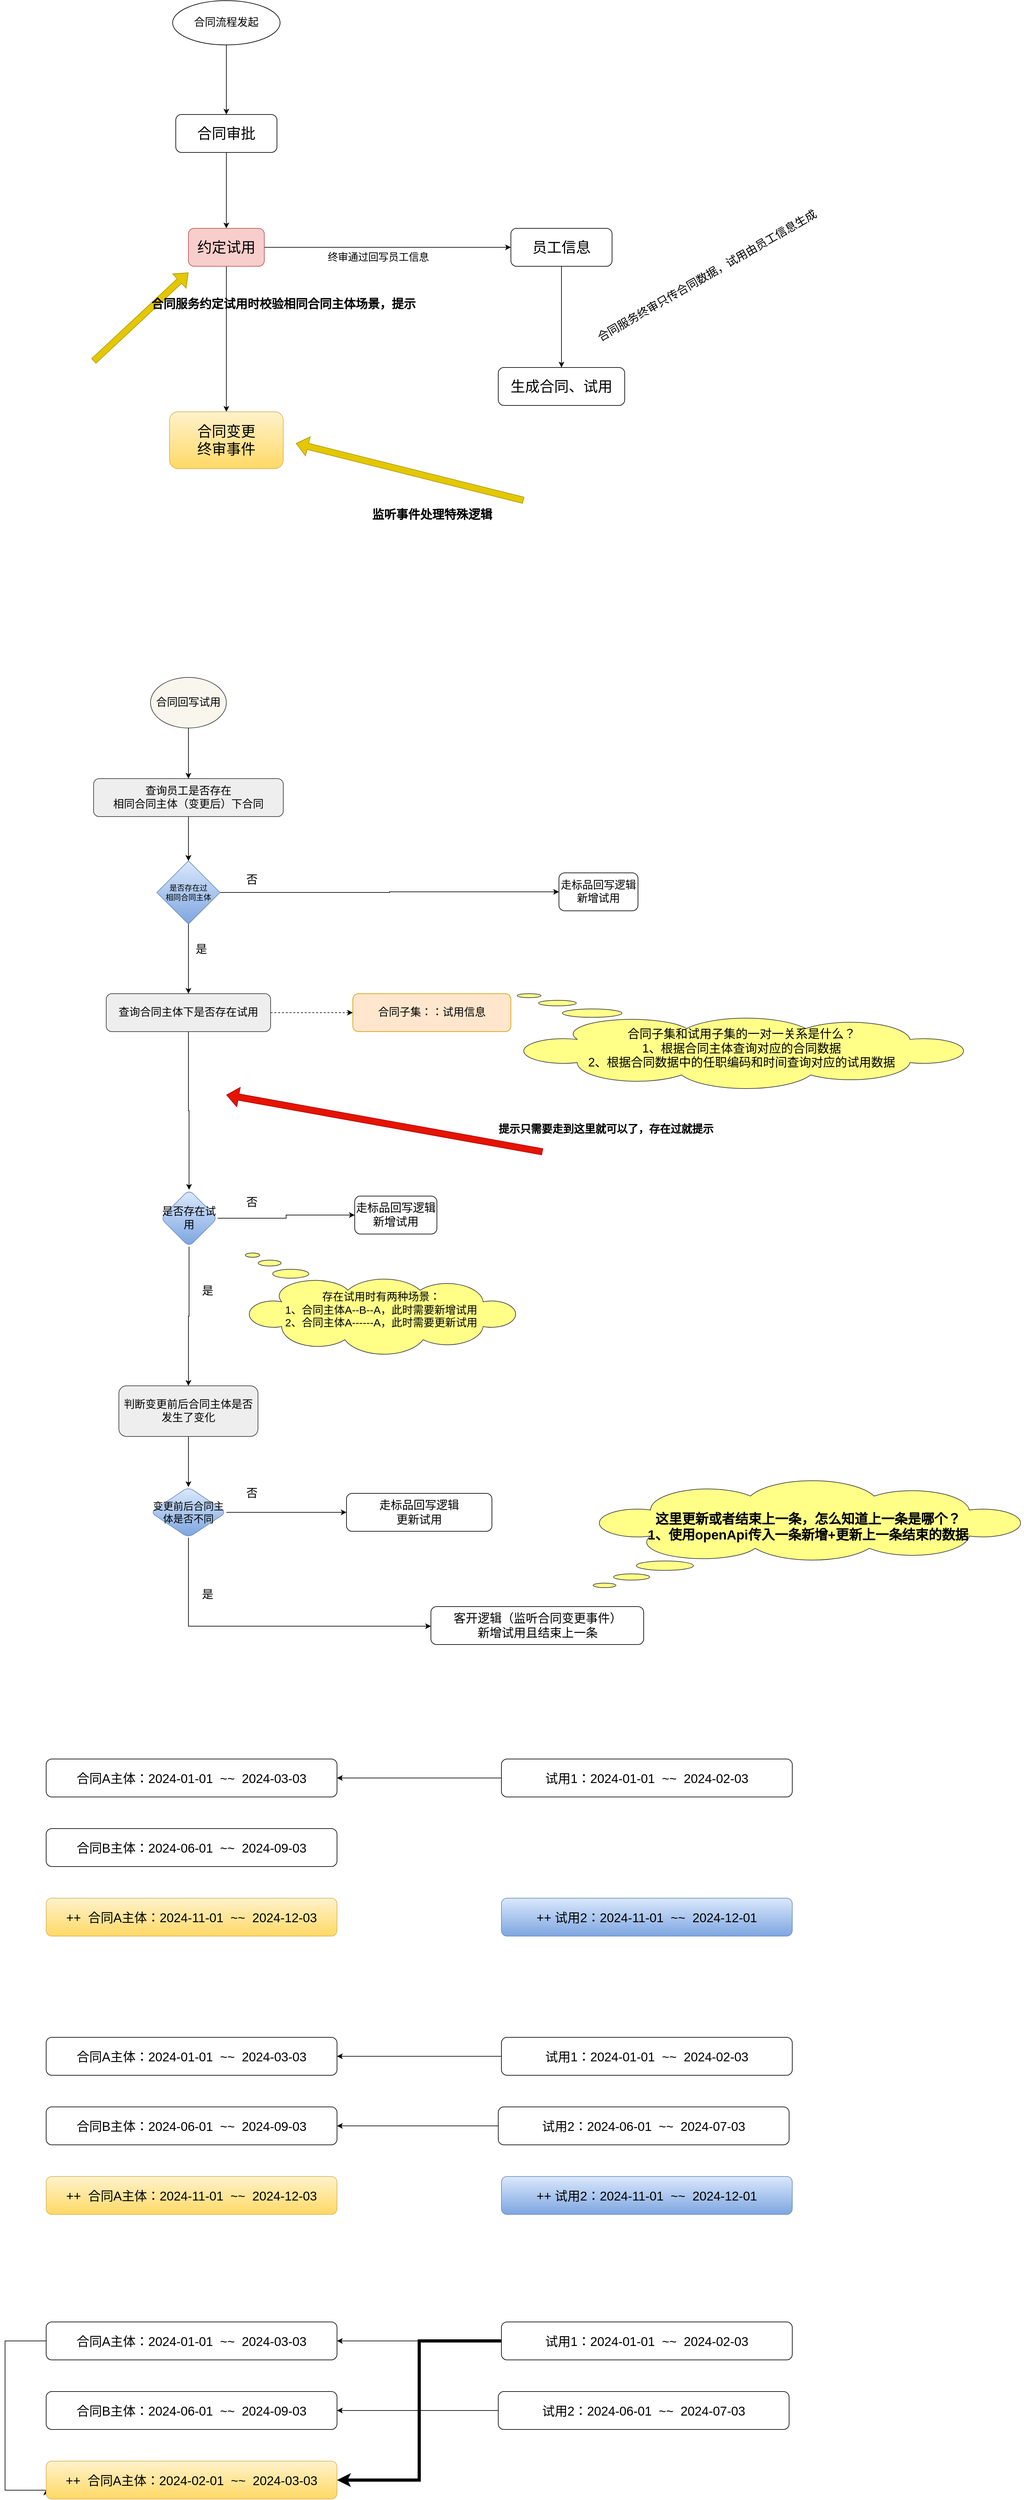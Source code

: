 <mxfile version="24.8.6">
  <diagram name="第 1 页" id="HcmKmf9M_egDgi08nJnF">
    <mxGraphModel dx="2876" dy="1070" grid="1" gridSize="10" guides="1" tooltips="1" connect="1" arrows="1" fold="1" page="1" pageScale="1" pageWidth="827" pageHeight="1169" math="0" shadow="0">
      <root>
        <mxCell id="0" />
        <mxCell id="1" parent="0" />
        <mxCell id="fa7i-DDVDkkYTf1QSpwB-3" style="edgeStyle=orthogonalEdgeStyle;rounded=0;orthogonalLoop=1;jettySize=auto;html=1;" edge="1" parent="1" source="fa7i-DDVDkkYTf1QSpwB-1" target="fa7i-DDVDkkYTf1QSpwB-2">
          <mxGeometry relative="1" as="geometry" />
        </mxCell>
        <mxCell id="fa7i-DDVDkkYTf1QSpwB-1" value="合同审批" style="rounded=1;whiteSpace=wrap;html=1;fontSize=23;" vertex="1" parent="1">
          <mxGeometry x="130" y="300" width="160" height="60" as="geometry" />
        </mxCell>
        <mxCell id="fa7i-DDVDkkYTf1QSpwB-10" style="edgeStyle=orthogonalEdgeStyle;rounded=0;orthogonalLoop=1;jettySize=auto;html=1;" edge="1" parent="1" source="fa7i-DDVDkkYTf1QSpwB-2" target="fa7i-DDVDkkYTf1QSpwB-8">
          <mxGeometry relative="1" as="geometry">
            <mxPoint x="670" y="510" as="targetPoint" />
          </mxGeometry>
        </mxCell>
        <mxCell id="fa7i-DDVDkkYTf1QSpwB-96" style="edgeStyle=orthogonalEdgeStyle;rounded=0;orthogonalLoop=1;jettySize=auto;html=1;" edge="1" parent="1" source="fa7i-DDVDkkYTf1QSpwB-2" target="fa7i-DDVDkkYTf1QSpwB-97">
          <mxGeometry relative="1" as="geometry">
            <mxPoint x="210" y="760.0" as="targetPoint" />
          </mxGeometry>
        </mxCell>
        <mxCell id="fa7i-DDVDkkYTf1QSpwB-2" value="约定试用" style="rounded=1;whiteSpace=wrap;html=1;fontSize=23;fillColor=#f8cecc;strokeColor=#b85450;" vertex="1" parent="1">
          <mxGeometry x="150" y="480" width="120" height="60" as="geometry" />
        </mxCell>
        <mxCell id="fa7i-DDVDkkYTf1QSpwB-14" value="" style="edgeStyle=orthogonalEdgeStyle;rounded=0;orthogonalLoop=1;jettySize=auto;html=1;" edge="1" parent="1" source="fa7i-DDVDkkYTf1QSpwB-8" target="fa7i-DDVDkkYTf1QSpwB-13">
          <mxGeometry relative="1" as="geometry" />
        </mxCell>
        <mxCell id="fa7i-DDVDkkYTf1QSpwB-8" value="员工信息" style="rounded=1;whiteSpace=wrap;html=1;fontSize=23;" vertex="1" parent="1">
          <mxGeometry x="660" y="480" width="160" height="60" as="geometry" />
        </mxCell>
        <mxCell id="fa7i-DDVDkkYTf1QSpwB-11" value="终审通过回写员工信息" style="text;html=1;align=center;verticalAlign=middle;resizable=0;points=[];autosize=1;strokeColor=none;fillColor=none;fontSize=16;" vertex="1" parent="1">
          <mxGeometry x="360" y="510" width="180" height="30" as="geometry" />
        </mxCell>
        <mxCell id="fa7i-DDVDkkYTf1QSpwB-13" value="生成合同、试用" style="rounded=1;whiteSpace=wrap;html=1;fontSize=23;" vertex="1" parent="1">
          <mxGeometry x="640" y="700" width="200" height="60" as="geometry" />
        </mxCell>
        <mxCell id="fa7i-DDVDkkYTf1QSpwB-16" style="edgeStyle=orthogonalEdgeStyle;rounded=0;orthogonalLoop=1;jettySize=auto;html=1;" edge="1" parent="1" source="fa7i-DDVDkkYTf1QSpwB-15" target="fa7i-DDVDkkYTf1QSpwB-1">
          <mxGeometry relative="1" as="geometry" />
        </mxCell>
        <mxCell id="fa7i-DDVDkkYTf1QSpwB-15" value="合同流程发起" style="ellipse;whiteSpace=wrap;html=1;fontSize=17;" vertex="1" parent="1">
          <mxGeometry x="125" y="120" width="170" height="70" as="geometry" />
        </mxCell>
        <mxCell id="fa7i-DDVDkkYTf1QSpwB-17" value="" style="shape=flexArrow;endArrow=classic;html=1;rounded=0;fillColor=#e3c800;strokeColor=#B09500;" edge="1" parent="1">
          <mxGeometry width="50" height="50" relative="1" as="geometry">
            <mxPoint y="690" as="sourcePoint" />
            <mxPoint x="150" y="550" as="targetPoint" />
          </mxGeometry>
        </mxCell>
        <mxCell id="fa7i-DDVDkkYTf1QSpwB-19" value="" style="shape=flexArrow;endArrow=classic;html=1;rounded=0;fillColor=#e3c800;strokeColor=#B09500;" edge="1" parent="1">
          <mxGeometry width="50" height="50" relative="1" as="geometry">
            <mxPoint x="680" y="910" as="sourcePoint" />
            <mxPoint x="320" y="820" as="targetPoint" />
          </mxGeometry>
        </mxCell>
        <mxCell id="fa7i-DDVDkkYTf1QSpwB-21" value="合同服务终审只传合同数据，试用由员工信息生成" style="text;html=1;align=center;verticalAlign=middle;resizable=0;points=[];autosize=1;strokeColor=none;fillColor=none;rotation=-30;fontSize=18;" vertex="1" parent="1">
          <mxGeometry x="760" y="535" width="420" height="40" as="geometry" />
        </mxCell>
        <mxCell id="fa7i-DDVDkkYTf1QSpwB-23" value="合同服务约定试用时校验相同合同主体场景，提示" style="text;html=1;align=center;verticalAlign=middle;resizable=0;points=[];autosize=1;strokeColor=none;fillColor=none;rotation=0;fontSize=19;fontStyle=1" vertex="1" parent="1">
          <mxGeometry x="80" y="580" width="440" height="40" as="geometry" />
        </mxCell>
        <mxCell id="fa7i-DDVDkkYTf1QSpwB-52" value="" style="edgeStyle=orthogonalEdgeStyle;rounded=0;orthogonalLoop=1;jettySize=auto;html=1;" edge="1" parent="1" source="fa7i-DDVDkkYTf1QSpwB-24" target="fa7i-DDVDkkYTf1QSpwB-51">
          <mxGeometry relative="1" as="geometry" />
        </mxCell>
        <mxCell id="fa7i-DDVDkkYTf1QSpwB-67" value="" style="edgeStyle=orthogonalEdgeStyle;rounded=0;orthogonalLoop=1;jettySize=auto;html=1;" edge="1" parent="1" source="fa7i-DDVDkkYTf1QSpwB-24" target="fa7i-DDVDkkYTf1QSpwB-66">
          <mxGeometry relative="1" as="geometry" />
        </mxCell>
        <mxCell id="fa7i-DDVDkkYTf1QSpwB-24" value="合同回写试用" style="ellipse;whiteSpace=wrap;html=1;fontSize=17;fillColor=#f9f7ed;strokeColor=#36393d;" vertex="1" parent="1">
          <mxGeometry x="90" y="1190" width="120" height="80" as="geometry" />
        </mxCell>
        <mxCell id="fa7i-DDVDkkYTf1QSpwB-36" value="" style="edgeStyle=orthogonalEdgeStyle;rounded=0;orthogonalLoop=1;jettySize=auto;html=1;" edge="1" parent="1" source="fa7i-DDVDkkYTf1QSpwB-31" target="fa7i-DDVDkkYTf1QSpwB-35">
          <mxGeometry relative="1" as="geometry" />
        </mxCell>
        <mxCell id="fa7i-DDVDkkYTf1QSpwB-69" style="edgeStyle=orthogonalEdgeStyle;rounded=0;orthogonalLoop=1;jettySize=auto;html=1;dashed=1;" edge="1" parent="1" source="fa7i-DDVDkkYTf1QSpwB-31" target="fa7i-DDVDkkYTf1QSpwB-42">
          <mxGeometry relative="1" as="geometry" />
        </mxCell>
        <mxCell id="fa7i-DDVDkkYTf1QSpwB-31" value="查询合同主体下是否存在试用" style="rounded=1;whiteSpace=wrap;html=1;fontSize=17;fillColor=#eeeeee;strokeColor=#36393d;" vertex="1" parent="1">
          <mxGeometry x="20" y="1690" width="260" height="60" as="geometry" />
        </mxCell>
        <mxCell id="fa7i-DDVDkkYTf1QSpwB-63" value="" style="edgeStyle=orthogonalEdgeStyle;rounded=0;orthogonalLoop=1;jettySize=auto;html=1;" edge="1" parent="1" source="fa7i-DDVDkkYTf1QSpwB-35" target="fa7i-DDVDkkYTf1QSpwB-62">
          <mxGeometry relative="1" as="geometry" />
        </mxCell>
        <mxCell id="fa7i-DDVDkkYTf1QSpwB-72" value="" style="edgeStyle=orthogonalEdgeStyle;rounded=0;orthogonalLoop=1;jettySize=auto;html=1;" edge="1" parent="1" source="fa7i-DDVDkkYTf1QSpwB-35" target="fa7i-DDVDkkYTf1QSpwB-71">
          <mxGeometry relative="1" as="geometry" />
        </mxCell>
        <mxCell id="fa7i-DDVDkkYTf1QSpwB-35" value="是否存在试用" style="rhombus;whiteSpace=wrap;html=1;fontSize=17;rounded=1;fillColor=#dae8fc;gradientColor=#7ea6e0;strokeColor=#6c8ebf;" vertex="1" parent="1">
          <mxGeometry x="106" y="2000" width="90" height="90" as="geometry" />
        </mxCell>
        <mxCell id="fa7i-DDVDkkYTf1QSpwB-42" value="合同子集：：试用信息" style="rounded=1;whiteSpace=wrap;html=1;fontSize=17;fillColor=#ffe6cc;strokeColor=#d79b00;" vertex="1" parent="1">
          <mxGeometry x="410" y="1690" width="250" height="60" as="geometry" />
        </mxCell>
        <mxCell id="fa7i-DDVDkkYTf1QSpwB-53" style="edgeStyle=orthogonalEdgeStyle;rounded=0;orthogonalLoop=1;jettySize=auto;html=1;" edge="1" parent="1" source="fa7i-DDVDkkYTf1QSpwB-51" target="fa7i-DDVDkkYTf1QSpwB-31">
          <mxGeometry relative="1" as="geometry">
            <mxPoint x="150" y="1610" as="sourcePoint" />
          </mxGeometry>
        </mxCell>
        <mxCell id="fa7i-DDVDkkYTf1QSpwB-57" value="" style="edgeStyle=orthogonalEdgeStyle;rounded=0;orthogonalLoop=1;jettySize=auto;html=1;" edge="1" parent="1" source="fa7i-DDVDkkYTf1QSpwB-51" target="fa7i-DDVDkkYTf1QSpwB-56">
          <mxGeometry relative="1" as="geometry" />
        </mxCell>
        <mxCell id="fa7i-DDVDkkYTf1QSpwB-51" value="是否存在过&lt;br&gt;相同合同主体" style="rhombus;whiteSpace=wrap;html=1;fontSize=12;fillColor=#dae8fc;strokeColor=#6c8ebf;gradientColor=#7ea6e0;" vertex="1" parent="1">
          <mxGeometry x="100" y="1480" width="100" height="100" as="geometry" />
        </mxCell>
        <mxCell id="fa7i-DDVDkkYTf1QSpwB-54" value="是" style="text;html=1;align=center;verticalAlign=middle;resizable=0;points=[];autosize=1;strokeColor=none;fillColor=none;fontSize=18;" vertex="1" parent="1">
          <mxGeometry x="150" y="1600" width="40" height="40" as="geometry" />
        </mxCell>
        <mxCell id="fa7i-DDVDkkYTf1QSpwB-56" value="走标品回写逻辑&lt;br style=&quot;font-size: 17px;&quot;&gt;新增试用" style="rounded=1;whiteSpace=wrap;html=1;fontSize=17;" vertex="1" parent="1">
          <mxGeometry x="736" y="1499" width="125" height="60" as="geometry" />
        </mxCell>
        <mxCell id="fa7i-DDVDkkYTf1QSpwB-58" value="否" style="text;html=1;align=center;verticalAlign=middle;resizable=0;points=[];autosize=1;strokeColor=none;fillColor=none;fontSize=18;" vertex="1" parent="1">
          <mxGeometry x="230" y="1490" width="40" height="40" as="geometry" />
        </mxCell>
        <mxCell id="fa7i-DDVDkkYTf1QSpwB-62" value="&lt;span style=&quot;font-size: 18px;&quot;&gt;走标品回写逻辑&lt;/span&gt;&lt;br style=&quot;font-size: 18px;&quot;&gt;&lt;span style=&quot;font-size: 18px;&quot;&gt;新增试用&lt;/span&gt;" style="whiteSpace=wrap;html=1;fontSize=18;rounded=1;" vertex="1" parent="1">
          <mxGeometry x="413" y="2010" width="130" height="60" as="geometry" />
        </mxCell>
        <mxCell id="fa7i-DDVDkkYTf1QSpwB-64" value="否" style="text;html=1;align=center;verticalAlign=middle;resizable=0;points=[];autosize=1;strokeColor=none;fillColor=none;fontSize=18;" vertex="1" parent="1">
          <mxGeometry x="230" y="2000" width="40" height="40" as="geometry" />
        </mxCell>
        <mxCell id="fa7i-DDVDkkYTf1QSpwB-68" value="" style="edgeStyle=orthogonalEdgeStyle;rounded=0;orthogonalLoop=1;jettySize=auto;html=1;" edge="1" parent="1" source="fa7i-DDVDkkYTf1QSpwB-66" target="fa7i-DDVDkkYTf1QSpwB-51">
          <mxGeometry relative="1" as="geometry" />
        </mxCell>
        <mxCell id="fa7i-DDVDkkYTf1QSpwB-66" value="查询员工是否存在&lt;br&gt;相同合同主体（变更后）下合同" style="rounded=1;whiteSpace=wrap;html=1;fontSize=17;fillColor=#eeeeee;strokeColor=#36393d;" vertex="1" parent="1">
          <mxGeometry y="1350" width="300" height="60" as="geometry" />
        </mxCell>
        <mxCell id="fa7i-DDVDkkYTf1QSpwB-70" value="&lt;div style=&quot;font-size: 17px;&quot;&gt;&lt;br&gt;存在试用时有两种场景：&lt;br&gt;1、合同主体A--B--A，此时需要新增试用&lt;br&gt;2、合同主体A------A，此时需要更新试用&lt;br style=&quot;font-size: 17px;&quot;&gt;&lt;/div&gt;" style="whiteSpace=wrap;html=1;shape=mxgraph.basic.cloud_callout;fillColor=#ffff88;strokeColor=#36393d;fontSize=17;flipV=1;" vertex="1" parent="1">
          <mxGeometry x="240" y="2100" width="430" height="160" as="geometry" />
        </mxCell>
        <mxCell id="fa7i-DDVDkkYTf1QSpwB-77" value="" style="edgeStyle=orthogonalEdgeStyle;rounded=0;orthogonalLoop=1;jettySize=auto;html=1;" edge="1" parent="1" source="fa7i-DDVDkkYTf1QSpwB-71" target="fa7i-DDVDkkYTf1QSpwB-76">
          <mxGeometry relative="1" as="geometry" />
        </mxCell>
        <mxCell id="fa7i-DDVDkkYTf1QSpwB-71" value="判断变更前后合同主体是否发生了变化" style="whiteSpace=wrap;html=1;fontSize=17;fillColor=#eeeeee;strokeColor=#36393d;rounded=1;" vertex="1" parent="1">
          <mxGeometry x="40" y="2310" width="220" height="80" as="geometry" />
        </mxCell>
        <mxCell id="fa7i-DDVDkkYTf1QSpwB-73" value="是" style="text;html=1;align=center;verticalAlign=middle;resizable=0;points=[];autosize=1;strokeColor=none;fillColor=none;fontSize=18;" vertex="1" parent="1">
          <mxGeometry x="160" y="2140" width="40" height="40" as="geometry" />
        </mxCell>
        <mxCell id="fa7i-DDVDkkYTf1QSpwB-74" value="" style="shape=flexArrow;endArrow=classic;html=1;rounded=0;fillColor=#e51400;strokeColor=#B20000;" edge="1" parent="1">
          <mxGeometry width="50" height="50" relative="1" as="geometry">
            <mxPoint x="710" y="1940" as="sourcePoint" />
            <mxPoint x="210" y="1850" as="targetPoint" />
          </mxGeometry>
        </mxCell>
        <mxCell id="fa7i-DDVDkkYTf1QSpwB-75" value="提示只需要走到这里就可以了，存在过就提示" style="text;html=1;align=center;verticalAlign=middle;resizable=0;points=[];autosize=1;strokeColor=none;fillColor=none;fontSize=17;fontStyle=1" vertex="1" parent="1">
          <mxGeometry x="630" y="1890" width="360" height="30" as="geometry" />
        </mxCell>
        <mxCell id="fa7i-DDVDkkYTf1QSpwB-82" style="edgeStyle=orthogonalEdgeStyle;rounded=0;orthogonalLoop=1;jettySize=auto;html=1;" edge="1" parent="1" source="fa7i-DDVDkkYTf1QSpwB-76" target="fa7i-DDVDkkYTf1QSpwB-80">
          <mxGeometry relative="1" as="geometry" />
        </mxCell>
        <mxCell id="fa7i-DDVDkkYTf1QSpwB-87" style="edgeStyle=orthogonalEdgeStyle;rounded=0;orthogonalLoop=1;jettySize=auto;html=1;" edge="1" parent="1" source="fa7i-DDVDkkYTf1QSpwB-76" target="fa7i-DDVDkkYTf1QSpwB-86">
          <mxGeometry relative="1" as="geometry">
            <Array as="points">
              <mxPoint x="150" y="2690" />
            </Array>
          </mxGeometry>
        </mxCell>
        <mxCell id="fa7i-DDVDkkYTf1QSpwB-76" value="变更前后合同主体是否不同" style="rhombus;whiteSpace=wrap;html=1;fontSize=16;fillColor=#dae8fc;strokeColor=#6c8ebf;rounded=1;gradientColor=#7ea6e0;" vertex="1" parent="1">
          <mxGeometry x="90" y="2470" width="120" height="80" as="geometry" />
        </mxCell>
        <mxCell id="fa7i-DDVDkkYTf1QSpwB-80" value="&lt;span style=&quot;font-size: 18px;&quot;&gt;走标品回写逻辑&lt;/span&gt;&lt;br style=&quot;font-size: 18px;&quot;&gt;&lt;span style=&quot;font-size: 18px;&quot;&gt;更新试用&lt;/span&gt;" style="whiteSpace=wrap;html=1;fontSize=19;rounded=1;" vertex="1" parent="1">
          <mxGeometry x="400" y="2480" width="230" height="60" as="geometry" />
        </mxCell>
        <mxCell id="fa7i-DDVDkkYTf1QSpwB-83" value="否" style="text;html=1;align=center;verticalAlign=middle;resizable=0;points=[];autosize=1;strokeColor=none;fillColor=none;fontSize=18;" vertex="1" parent="1">
          <mxGeometry x="230" y="2460" width="40" height="40" as="geometry" />
        </mxCell>
        <mxCell id="fa7i-DDVDkkYTf1QSpwB-86" value="&lt;span style=&quot;font-size: 19px;&quot;&gt;客开逻辑（监听合同变更事件）&lt;br style=&quot;font-size: 19px;&quot;&gt;新增试用且结束上一条&lt;/span&gt;" style="whiteSpace=wrap;html=1;fontSize=19;rounded=1;" vertex="1" parent="1">
          <mxGeometry x="533.5" y="2659" width="336.5" height="60" as="geometry" />
        </mxCell>
        <mxCell id="fa7i-DDVDkkYTf1QSpwB-89" value="是" style="text;html=1;align=center;verticalAlign=middle;resizable=0;points=[];autosize=1;strokeColor=none;fillColor=none;fontSize=18;" vertex="1" parent="1">
          <mxGeometry x="160" y="2620" width="40" height="40" as="geometry" />
        </mxCell>
        <mxCell id="fa7i-DDVDkkYTf1QSpwB-90" value="&lt;div style=&quot;font-size: 21px;&quot;&gt;这里更新或者结束上一条，怎么知道上一条是哪个？&lt;br&gt;1、使用openApi传入一条新增+更新上一条结束的数据&lt;br style=&quot;font-size: 21px;&quot;&gt;&lt;br style=&quot;font-size: 21px;&quot;&gt;&lt;/div&gt;" style="whiteSpace=wrap;html=1;shape=mxgraph.basic.cloud_callout;fillColor=#ffff88;strokeColor=#36393d;fontSize=21;flipV=0;direction=east;fontStyle=1" vertex="1" parent="1">
          <mxGeometry x="790" y="2460" width="680" height="169" as="geometry" />
        </mxCell>
        <mxCell id="fa7i-DDVDkkYTf1QSpwB-91" value="&lt;div style=&quot;font-size: 19px;&quot;&gt;&lt;br style=&quot;font-size: 19px;&quot;&gt;合同子集和试用子集的一对一关系是什么？&lt;br&gt;1、根据合同主体查询对应的合同数据&lt;br&gt;2、根据合同数据中的任职编码和时间查询对应的试用数据&lt;/div&gt;" style="whiteSpace=wrap;html=1;shape=mxgraph.basic.cloud_callout;fillColor=#ffff88;strokeColor=#36393d;fontSize=19;flipV=1;" vertex="1" parent="1">
          <mxGeometry x="670" y="1690" width="710" height="150" as="geometry" />
        </mxCell>
        <mxCell id="fa7i-DDVDkkYTf1QSpwB-97" value="合同变更&lt;br&gt;终审事件" style="rounded=1;whiteSpace=wrap;html=1;fontSize=23;fillColor=#fff2cc;strokeColor=#d6b656;gradientColor=#ffd966;" vertex="1" parent="1">
          <mxGeometry x="120" y="770" width="180" height="90" as="geometry" />
        </mxCell>
        <mxCell id="fa7i-DDVDkkYTf1QSpwB-98" value="监听事件处理特殊逻辑" style="text;html=1;align=center;verticalAlign=middle;resizable=0;points=[];autosize=1;strokeColor=none;fillColor=none;fontSize=19;fontStyle=1" vertex="1" parent="1">
          <mxGeometry x="430" y="913" width="210" height="40" as="geometry" />
        </mxCell>
        <mxCell id="fa7i-DDVDkkYTf1QSpwB-99" value="合同A主体：2024-01-01&amp;nbsp; ~~&amp;nbsp; 2024-03-03" style="rounded=1;whiteSpace=wrap;html=1;fontSize=20;" vertex="1" parent="1">
          <mxGeometry x="-75" y="2900" width="460" height="60" as="geometry" />
        </mxCell>
        <mxCell id="fa7i-DDVDkkYTf1QSpwB-100" value="合同B主体：2024-06-01&amp;nbsp; ~~&amp;nbsp; 2024-09-03" style="rounded=1;whiteSpace=wrap;html=1;fontSize=20;" vertex="1" parent="1">
          <mxGeometry x="-75" y="3010" width="460" height="60" as="geometry" />
        </mxCell>
        <mxCell id="fa7i-DDVDkkYTf1QSpwB-101" value="++&amp;nbsp; 合同A主体：2024-11-01&amp;nbsp; ~~&amp;nbsp; 2024-12-03" style="rounded=1;whiteSpace=wrap;html=1;fontSize=20;fillColor=#fff2cc;gradientColor=#ffd966;strokeColor=#d6b656;" vertex="1" parent="1">
          <mxGeometry x="-75" y="3120" width="460" height="60" as="geometry" />
        </mxCell>
        <mxCell id="fa7i-DDVDkkYTf1QSpwB-103" style="edgeStyle=orthogonalEdgeStyle;rounded=0;orthogonalLoop=1;jettySize=auto;html=1;sourcePerimeterSpacing=0;" edge="1" parent="1" source="fa7i-DDVDkkYTf1QSpwB-102" target="fa7i-DDVDkkYTf1QSpwB-99">
          <mxGeometry relative="1" as="geometry" />
        </mxCell>
        <mxCell id="fa7i-DDVDkkYTf1QSpwB-102" value="试用1：2024-01-01&amp;nbsp; ~~&amp;nbsp; 2024-02-03" style="rounded=1;whiteSpace=wrap;html=1;fontSize=20;" vertex="1" parent="1">
          <mxGeometry x="645" y="2900" width="460" height="60" as="geometry" />
        </mxCell>
        <mxCell id="fa7i-DDVDkkYTf1QSpwB-104" value="++ 试用2：2024-11-01&amp;nbsp; ~~&amp;nbsp; 2024-12-01" style="rounded=1;whiteSpace=wrap;html=1;fontSize=20;fillColor=#dae8fc;gradientColor=#7ea6e0;strokeColor=#6c8ebf;" vertex="1" parent="1">
          <mxGeometry x="645" y="3120" width="460" height="60" as="geometry" />
        </mxCell>
        <mxCell id="fa7i-DDVDkkYTf1QSpwB-105" value="合同A主体：2024-01-01&amp;nbsp; ~~&amp;nbsp; 2024-03-03" style="rounded=1;whiteSpace=wrap;html=1;fontSize=20;" vertex="1" parent="1">
          <mxGeometry x="-75" y="3340" width="460" height="60" as="geometry" />
        </mxCell>
        <mxCell id="fa7i-DDVDkkYTf1QSpwB-106" value="合同B主体：2024-06-01&amp;nbsp; ~~&amp;nbsp; 2024-09-03" style="rounded=1;whiteSpace=wrap;html=1;fontSize=20;" vertex="1" parent="1">
          <mxGeometry x="-75" y="3450" width="460" height="60" as="geometry" />
        </mxCell>
        <mxCell id="fa7i-DDVDkkYTf1QSpwB-107" value="++&amp;nbsp; 合同A主体：2024-11-01&amp;nbsp; ~~&amp;nbsp; 2024-12-03" style="rounded=1;whiteSpace=wrap;html=1;fontSize=20;fillColor=#fff2cc;gradientColor=#ffd966;strokeColor=#d6b656;" vertex="1" parent="1">
          <mxGeometry x="-75" y="3560" width="460" height="60" as="geometry" />
        </mxCell>
        <mxCell id="fa7i-DDVDkkYTf1QSpwB-108" style="edgeStyle=orthogonalEdgeStyle;rounded=0;orthogonalLoop=1;jettySize=auto;html=1;sourcePerimeterSpacing=0;" edge="1" parent="1" source="fa7i-DDVDkkYTf1QSpwB-109" target="fa7i-DDVDkkYTf1QSpwB-105">
          <mxGeometry relative="1" as="geometry" />
        </mxCell>
        <mxCell id="fa7i-DDVDkkYTf1QSpwB-109" value="试用1：2024-01-01&amp;nbsp; ~~&amp;nbsp; 2024-02-03" style="rounded=1;whiteSpace=wrap;html=1;fontSize=20;" vertex="1" parent="1">
          <mxGeometry x="645" y="3340" width="460" height="60" as="geometry" />
        </mxCell>
        <mxCell id="fa7i-DDVDkkYTf1QSpwB-110" value="++ 试用2：2024-11-01&amp;nbsp; ~~&amp;nbsp; 2024-12-01" style="rounded=1;whiteSpace=wrap;html=1;fontSize=20;fillColor=#dae8fc;gradientColor=#7ea6e0;strokeColor=#6c8ebf;" vertex="1" parent="1">
          <mxGeometry x="645" y="3560" width="460" height="60" as="geometry" />
        </mxCell>
        <mxCell id="fa7i-DDVDkkYTf1QSpwB-112" style="edgeStyle=orthogonalEdgeStyle;rounded=0;orthogonalLoop=1;jettySize=auto;html=1;entryX=1;entryY=0.5;entryDx=0;entryDy=0;" edge="1" parent="1" source="fa7i-DDVDkkYTf1QSpwB-111" target="fa7i-DDVDkkYTf1QSpwB-106">
          <mxGeometry relative="1" as="geometry" />
        </mxCell>
        <mxCell id="fa7i-DDVDkkYTf1QSpwB-111" value="试用2：2024-06-01&amp;nbsp; ~~&amp;nbsp; 2024-07-03" style="rounded=1;whiteSpace=wrap;html=1;fontSize=20;" vertex="1" parent="1">
          <mxGeometry x="640" y="3450" width="460" height="60" as="geometry" />
        </mxCell>
        <mxCell id="fa7i-DDVDkkYTf1QSpwB-129" style="edgeStyle=orthogonalEdgeStyle;rounded=0;orthogonalLoop=1;jettySize=auto;html=1;entryX=0;entryY=0.75;entryDx=0;entryDy=0;" edge="1" parent="1" source="fa7i-DDVDkkYTf1QSpwB-121" target="fa7i-DDVDkkYTf1QSpwB-123">
          <mxGeometry relative="1" as="geometry">
            <Array as="points">
              <mxPoint x="-140" y="3820" />
              <mxPoint x="-140" y="4056" />
            </Array>
          </mxGeometry>
        </mxCell>
        <mxCell id="fa7i-DDVDkkYTf1QSpwB-121" value="合同A主体：2024-01-01&amp;nbsp; ~~&amp;nbsp; 2024-03-03" style="rounded=1;whiteSpace=wrap;html=1;fontSize=20;" vertex="1" parent="1">
          <mxGeometry x="-75" y="3790" width="460" height="60" as="geometry" />
        </mxCell>
        <mxCell id="fa7i-DDVDkkYTf1QSpwB-122" value="合同B主体：2024-06-01&amp;nbsp; ~~&amp;nbsp; 2024-09-03" style="rounded=1;whiteSpace=wrap;html=1;fontSize=20;" vertex="1" parent="1">
          <mxGeometry x="-75" y="3900" width="460" height="60" as="geometry" />
        </mxCell>
        <mxCell id="fa7i-DDVDkkYTf1QSpwB-123" value="++&amp;nbsp; 合同A主体：2024-02-01&amp;nbsp; ~~&amp;nbsp; 2024-03-03" style="rounded=1;whiteSpace=wrap;html=1;fontSize=20;fillColor=#fff2cc;gradientColor=#ffd966;strokeColor=#d6b656;" vertex="1" parent="1">
          <mxGeometry x="-75" y="4010" width="460" height="60" as="geometry" />
        </mxCell>
        <mxCell id="fa7i-DDVDkkYTf1QSpwB-124" style="edgeStyle=orthogonalEdgeStyle;rounded=0;orthogonalLoop=1;jettySize=auto;html=1;sourcePerimeterSpacing=0;" edge="1" parent="1" source="fa7i-DDVDkkYTf1QSpwB-125" target="fa7i-DDVDkkYTf1QSpwB-121">
          <mxGeometry relative="1" as="geometry" />
        </mxCell>
        <mxCell id="fa7i-DDVDkkYTf1QSpwB-130" style="edgeStyle=orthogonalEdgeStyle;rounded=0;orthogonalLoop=1;jettySize=auto;html=1;entryX=1;entryY=0.5;entryDx=0;entryDy=0;strokeWidth=5;" edge="1" parent="1" source="fa7i-DDVDkkYTf1QSpwB-125" target="fa7i-DDVDkkYTf1QSpwB-123">
          <mxGeometry relative="1" as="geometry" />
        </mxCell>
        <mxCell id="fa7i-DDVDkkYTf1QSpwB-125" value="试用1：2024-01-01&amp;nbsp; ~~&amp;nbsp; 2024-02-03" style="rounded=1;whiteSpace=wrap;html=1;fontSize=20;" vertex="1" parent="1">
          <mxGeometry x="645" y="3790" width="460" height="60" as="geometry" />
        </mxCell>
        <mxCell id="fa7i-DDVDkkYTf1QSpwB-127" style="edgeStyle=orthogonalEdgeStyle;rounded=0;orthogonalLoop=1;jettySize=auto;html=1;entryX=1;entryY=0.5;entryDx=0;entryDy=0;" edge="1" parent="1" source="fa7i-DDVDkkYTf1QSpwB-128" target="fa7i-DDVDkkYTf1QSpwB-122">
          <mxGeometry relative="1" as="geometry" />
        </mxCell>
        <mxCell id="fa7i-DDVDkkYTf1QSpwB-128" value="试用2：2024-06-01&amp;nbsp; ~~&amp;nbsp; 2024-07-03" style="rounded=1;whiteSpace=wrap;html=1;fontSize=20;" vertex="1" parent="1">
          <mxGeometry x="640" y="3900" width="460" height="60" as="geometry" />
        </mxCell>
      </root>
    </mxGraphModel>
  </diagram>
</mxfile>
